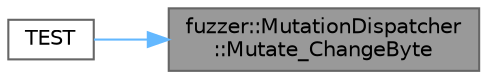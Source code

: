 digraph "fuzzer::MutationDispatcher::Mutate_ChangeByte"
{
 // LATEX_PDF_SIZE
  bgcolor="transparent";
  edge [fontname=Helvetica,fontsize=10,labelfontname=Helvetica,labelfontsize=10];
  node [fontname=Helvetica,fontsize=10,shape=box,height=0.2,width=0.4];
  rankdir="RL";
  Node1 [id="Node000001",label="fuzzer::MutationDispatcher\l::Mutate_ChangeByte",height=0.2,width=0.4,color="gray40", fillcolor="grey60", style="filled", fontcolor="black",tooltip="Mutates data by chanding one byte."];
  Node1 -> Node2 [id="edge1_Node000001_Node000002",dir="back",color="steelblue1",style="solid",tooltip=" "];
  Node2 [id="Node000002",label="TEST",height=0.2,width=0.4,color="grey40", fillcolor="white", style="filled",URL="$_fuzzer_unittest_8cpp.html#a33ed921173886eb5f10cb05e2beafc8b",tooltip=" "];
}
